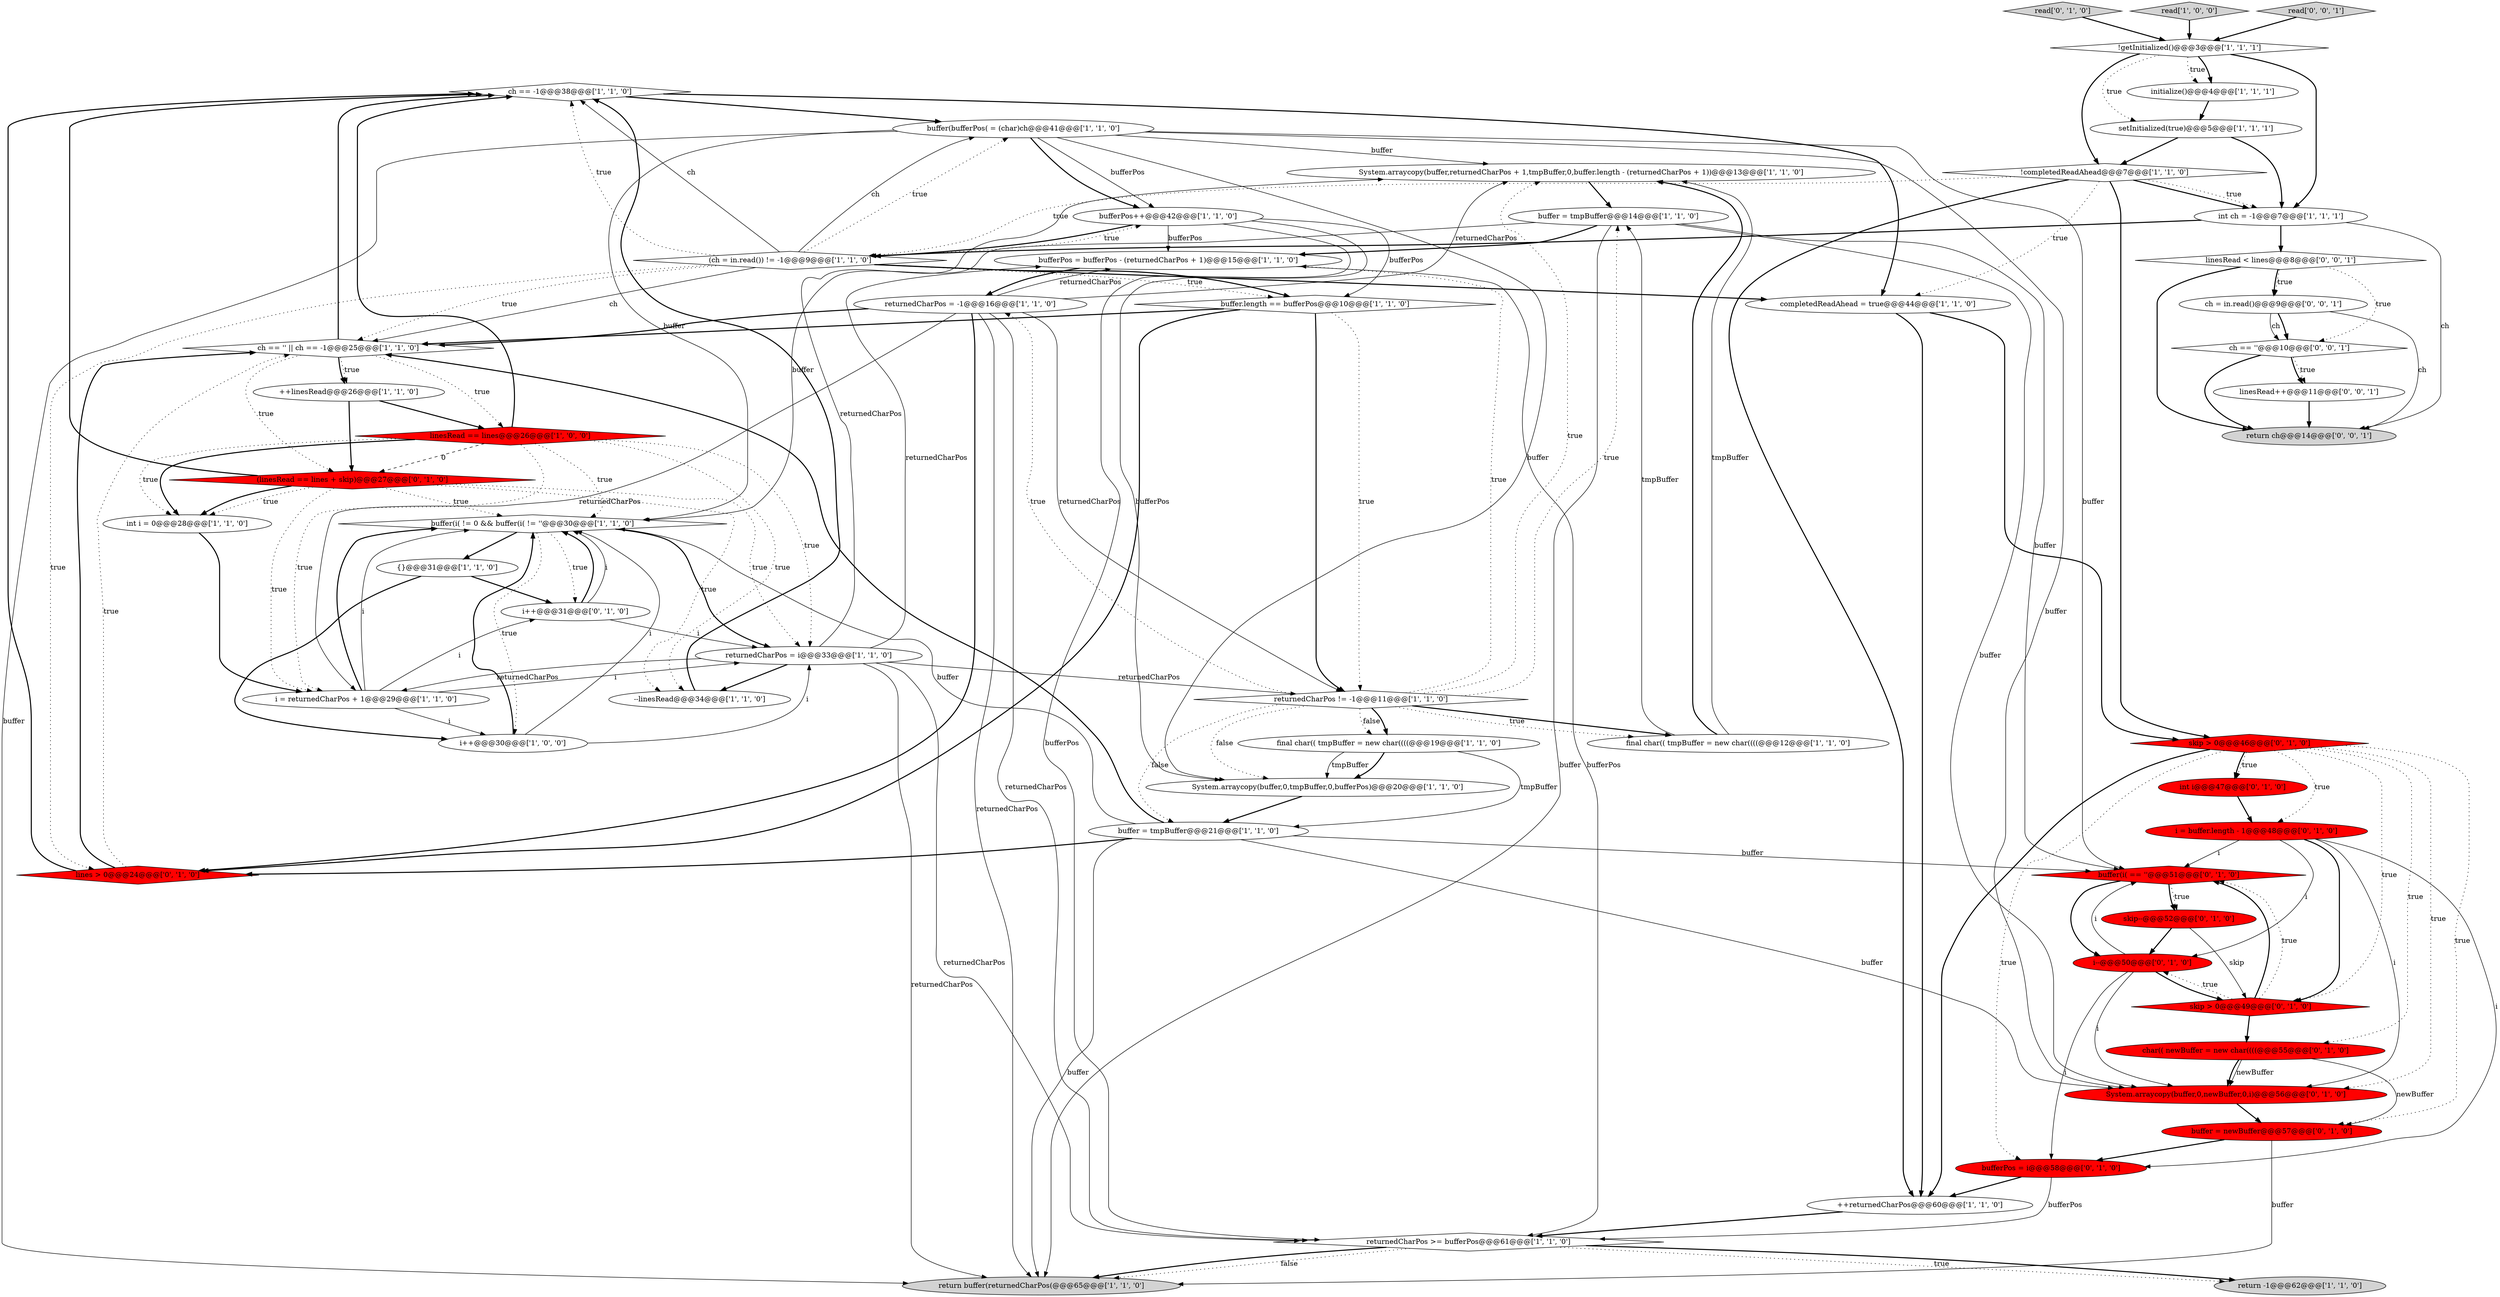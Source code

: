 digraph {
13 [style = filled, label = "ch == -1@@@38@@@['1', '1', '0']", fillcolor = white, shape = diamond image = "AAA0AAABBB1BBB"];
54 [style = filled, label = "linesRead < lines@@@8@@@['0', '0', '1']", fillcolor = white, shape = diamond image = "AAA0AAABBB3BBB"];
2 [style = filled, label = "ch == '' || ch == -1@@@25@@@['1', '1', '0']", fillcolor = white, shape = diamond image = "AAA0AAABBB1BBB"];
10 [style = filled, label = "int i = 0@@@28@@@['1', '1', '0']", fillcolor = white, shape = ellipse image = "AAA0AAABBB1BBB"];
28 [style = filled, label = "!completedReadAhead@@@7@@@['1', '1', '0']", fillcolor = white, shape = diamond image = "AAA0AAABBB1BBB"];
37 [style = filled, label = "(linesRead == lines + skip)@@@27@@@['0', '1', '0']", fillcolor = red, shape = diamond image = "AAA1AAABBB2BBB"];
19 [style = filled, label = "{}@@@31@@@['1', '1', '0']", fillcolor = white, shape = ellipse image = "AAA0AAABBB1BBB"];
35 [style = filled, label = "i++@@@31@@@['0', '1', '0']", fillcolor = white, shape = ellipse image = "AAA0AAABBB2BBB"];
34 [style = filled, label = "buffer(bufferPos( = (char)ch@@@41@@@['1', '1', '0']", fillcolor = white, shape = ellipse image = "AAA0AAABBB1BBB"];
50 [style = filled, label = "return ch@@@14@@@['0', '0', '1']", fillcolor = lightgray, shape = ellipse image = "AAA0AAABBB3BBB"];
0 [style = filled, label = "--linesRead@@@34@@@['1', '1', '0']", fillcolor = white, shape = ellipse image = "AAA0AAABBB1BBB"];
31 [style = filled, label = "buffer.length == bufferPos@@@10@@@['1', '1', '0']", fillcolor = white, shape = diamond image = "AAA0AAABBB1BBB"];
48 [style = filled, label = "bufferPos = i@@@58@@@['0', '1', '0']", fillcolor = red, shape = ellipse image = "AAA1AAABBB2BBB"];
16 [style = filled, label = "setInitialized(true)@@@5@@@['1', '1', '1']", fillcolor = white, shape = ellipse image = "AAA0AAABBB1BBB"];
11 [style = filled, label = "System.arraycopy(buffer,returnedCharPos + 1,tmpBuffer,0,buffer.length - (returnedCharPos + 1))@@@13@@@['1', '1', '0']", fillcolor = white, shape = ellipse image = "AAA0AAABBB1BBB"];
42 [style = filled, label = "skip--@@@52@@@['0', '1', '0']", fillcolor = red, shape = ellipse image = "AAA1AAABBB2BBB"];
25 [style = filled, label = "returnedCharPos = -1@@@16@@@['1', '1', '0']", fillcolor = white, shape = ellipse image = "AAA0AAABBB1BBB"];
8 [style = filled, label = "System.arraycopy(buffer,0,tmpBuffer,0,bufferPos)@@@20@@@['1', '1', '0']", fillcolor = white, shape = ellipse image = "AAA0AAABBB1BBB"];
15 [style = filled, label = "linesRead == lines@@@26@@@['1', '0', '0']", fillcolor = red, shape = diamond image = "AAA1AAABBB1BBB"];
53 [style = filled, label = "ch = in.read()@@@9@@@['0', '0', '1']", fillcolor = white, shape = ellipse image = "AAA0AAABBB3BBB"];
24 [style = filled, label = "++linesRead@@@26@@@['1', '1', '0']", fillcolor = white, shape = ellipse image = "AAA0AAABBB1BBB"];
47 [style = filled, label = "read['0', '1', '0']", fillcolor = lightgray, shape = diamond image = "AAA0AAABBB2BBB"];
4 [style = filled, label = "final char(( tmpBuffer = new char((((@@@19@@@['1', '1', '0']", fillcolor = white, shape = ellipse image = "AAA0AAABBB1BBB"];
5 [style = filled, label = "(ch = in.read()) != -1@@@9@@@['1', '1', '0']", fillcolor = white, shape = diamond image = "AAA0AAABBB1BBB"];
3 [style = filled, label = "++returnedCharPos@@@60@@@['1', '1', '0']", fillcolor = white, shape = ellipse image = "AAA0AAABBB1BBB"];
27 [style = filled, label = "return buffer(returnedCharPos(@@@65@@@['1', '1', '0']", fillcolor = lightgray, shape = ellipse image = "AAA0AAABBB1BBB"];
29 [style = filled, label = "returnedCharPos = i@@@33@@@['1', '1', '0']", fillcolor = white, shape = ellipse image = "AAA0AAABBB1BBB"];
6 [style = filled, label = "!getInitialized()@@@3@@@['1', '1', '1']", fillcolor = white, shape = diamond image = "AAA0AAABBB1BBB"];
17 [style = filled, label = "return -1@@@62@@@['1', '1', '0']", fillcolor = lightgray, shape = ellipse image = "AAA0AAABBB1BBB"];
32 [style = filled, label = "bufferPos = bufferPos - (returnedCharPos + 1)@@@15@@@['1', '1', '0']", fillcolor = white, shape = ellipse image = "AAA0AAABBB1BBB"];
30 [style = filled, label = "read['1', '0', '0']", fillcolor = lightgray, shape = diamond image = "AAA0AAABBB1BBB"];
52 [style = filled, label = "linesRead++@@@11@@@['0', '0', '1']", fillcolor = white, shape = ellipse image = "AAA0AAABBB3BBB"];
22 [style = filled, label = "i = returnedCharPos + 1@@@29@@@['1', '1', '0']", fillcolor = white, shape = ellipse image = "AAA0AAABBB1BBB"];
49 [style = filled, label = "System.arraycopy(buffer,0,newBuffer,0,i)@@@56@@@['0', '1', '0']", fillcolor = red, shape = ellipse image = "AAA1AAABBB2BBB"];
1 [style = filled, label = "i++@@@30@@@['1', '0', '0']", fillcolor = white, shape = ellipse image = "AAA0AAABBB1BBB"];
23 [style = filled, label = "buffer(i( != 0 && buffer(i( != ''@@@30@@@['1', '1', '0']", fillcolor = white, shape = diamond image = "AAA0AAABBB1BBB"];
41 [style = filled, label = "buffer(i( == ''@@@51@@@['0', '1', '0']", fillcolor = red, shape = diamond image = "AAA1AAABBB2BBB"];
46 [style = filled, label = "skip > 0@@@46@@@['0', '1', '0']", fillcolor = red, shape = diamond image = "AAA1AAABBB2BBB"];
55 [style = filled, label = "ch == ''@@@10@@@['0', '0', '1']", fillcolor = white, shape = diamond image = "AAA0AAABBB3BBB"];
21 [style = filled, label = "bufferPos++@@@42@@@['1', '1', '0']", fillcolor = white, shape = ellipse image = "AAA0AAABBB1BBB"];
38 [style = filled, label = "buffer = newBuffer@@@57@@@['0', '1', '0']", fillcolor = red, shape = ellipse image = "AAA1AAABBB2BBB"];
45 [style = filled, label = "i--@@@50@@@['0', '1', '0']", fillcolor = red, shape = ellipse image = "AAA1AAABBB2BBB"];
33 [style = filled, label = "buffer = tmpBuffer@@@14@@@['1', '1', '0']", fillcolor = white, shape = ellipse image = "AAA0AAABBB1BBB"];
43 [style = filled, label = "int i@@@47@@@['0', '1', '0']", fillcolor = red, shape = ellipse image = "AAA1AAABBB2BBB"];
39 [style = filled, label = "skip > 0@@@49@@@['0', '1', '0']", fillcolor = red, shape = diamond image = "AAA1AAABBB2BBB"];
9 [style = filled, label = "final char(( tmpBuffer = new char((((@@@12@@@['1', '1', '0']", fillcolor = white, shape = ellipse image = "AAA0AAABBB1BBB"];
14 [style = filled, label = "completedReadAhead = true@@@44@@@['1', '1', '0']", fillcolor = white, shape = ellipse image = "AAA0AAABBB1BBB"];
20 [style = filled, label = "int ch = -1@@@7@@@['1', '1', '1']", fillcolor = white, shape = ellipse image = "AAA0AAABBB1BBB"];
51 [style = filled, label = "read['0', '0', '1']", fillcolor = lightgray, shape = diamond image = "AAA0AAABBB3BBB"];
12 [style = filled, label = "returnedCharPos != -1@@@11@@@['1', '1', '0']", fillcolor = white, shape = diamond image = "AAA0AAABBB1BBB"];
44 [style = filled, label = "lines > 0@@@24@@@['0', '1', '0']", fillcolor = red, shape = diamond image = "AAA1AAABBB2BBB"];
26 [style = filled, label = "buffer = tmpBuffer@@@21@@@['1', '1', '0']", fillcolor = white, shape = ellipse image = "AAA0AAABBB1BBB"];
36 [style = filled, label = "i = buffer.length - 1@@@48@@@['0', '1', '0']", fillcolor = red, shape = ellipse image = "AAA1AAABBB2BBB"];
40 [style = filled, label = "char(( newBuffer = new char((((@@@55@@@['0', '1', '0']", fillcolor = red, shape = ellipse image = "AAA1AAABBB2BBB"];
18 [style = filled, label = "returnedCharPos >= bufferPos@@@61@@@['1', '1', '0']", fillcolor = white, shape = diamond image = "AAA0AAABBB1BBB"];
7 [style = filled, label = "initialize()@@@4@@@['1', '1', '1']", fillcolor = white, shape = ellipse image = "AAA0AAABBB1BBB"];
14->3 [style = bold, label=""];
29->27 [style = solid, label="returnedCharPos"];
15->10 [style = bold, label=""];
40->49 [style = bold, label=""];
25->32 [style = solid, label="returnedCharPos"];
48->3 [style = bold, label=""];
9->11 [style = bold, label=""];
0->13 [style = bold, label=""];
48->18 [style = solid, label="bufferPos"];
53->50 [style = solid, label="ch"];
28->20 [style = bold, label=""];
42->45 [style = bold, label=""];
34->21 [style = solid, label="bufferPos"];
34->11 [style = solid, label="buffer"];
29->18 [style = solid, label="returnedCharPos"];
28->14 [style = dotted, label="true"];
29->0 [style = bold, label=""];
2->15 [style = dotted, label="true"];
29->32 [style = solid, label="returnedCharPos"];
5->2 [style = solid, label="ch"];
2->37 [style = dotted, label="true"];
12->26 [style = dotted, label="false"];
30->6 [style = bold, label=""];
12->9 [style = bold, label=""];
22->1 [style = solid, label="i"];
25->44 [style = bold, label=""];
1->23 [style = bold, label=""];
3->18 [style = bold, label=""];
23->29 [style = bold, label=""];
5->13 [style = dotted, label="true"];
19->1 [style = bold, label=""];
35->23 [style = bold, label=""];
46->49 [style = dotted, label="true"];
15->29 [style = dotted, label="true"];
46->48 [style = dotted, label="true"];
14->46 [style = bold, label=""];
7->16 [style = bold, label=""];
32->25 [style = bold, label=""];
33->27 [style = solid, label="buffer"];
29->11 [style = solid, label="returnedCharPos"];
11->33 [style = bold, label=""];
38->27 [style = solid, label="buffer"];
54->53 [style = bold, label=""];
4->8 [style = bold, label=""];
5->34 [style = solid, label="ch"];
41->45 [style = bold, label=""];
41->42 [style = dotted, label="true"];
28->3 [style = bold, label=""];
2->24 [style = bold, label=""];
31->12 [style = dotted, label="true"];
13->14 [style = bold, label=""];
41->42 [style = bold, label=""];
5->44 [style = dotted, label="true"];
12->33 [style = dotted, label="true"];
20->50 [style = solid, label="ch"];
44->2 [style = bold, label=""];
21->18 [style = solid, label="bufferPos"];
13->34 [style = bold, label=""];
32->18 [style = solid, label="bufferPos"];
46->40 [style = dotted, label="true"];
15->13 [style = bold, label=""];
47->6 [style = bold, label=""];
29->12 [style = solid, label="returnedCharPos"];
36->45 [style = solid, label="i"];
36->41 [style = solid, label="i"];
2->24 [style = dotted, label="true"];
4->26 [style = solid, label="tmpBuffer"];
49->38 [style = bold, label=""];
15->10 [style = dotted, label="true"];
31->2 [style = bold, label=""];
26->27 [style = solid, label="buffer"];
22->23 [style = bold, label=""];
26->23 [style = solid, label="buffer"];
25->2 [style = bold, label=""];
54->53 [style = dotted, label="true"];
25->11 [style = solid, label="returnedCharPos"];
12->11 [style = dotted, label="true"];
35->23 [style = solid, label="i"];
18->27 [style = dotted, label="false"];
23->1 [style = dotted, label="true"];
5->34 [style = dotted, label="true"];
12->32 [style = dotted, label="true"];
44->2 [style = dotted, label="true"];
6->7 [style = dotted, label="true"];
39->41 [style = bold, label=""];
22->29 [style = solid, label="i"];
18->17 [style = dotted, label="true"];
6->7 [style = bold, label=""];
37->13 [style = bold, label=""];
16->20 [style = bold, label=""];
12->25 [style = dotted, label="true"];
9->11 [style = solid, label="tmpBuffer"];
46->43 [style = bold, label=""];
25->22 [style = solid, label="returnedCharPos"];
26->49 [style = solid, label="buffer"];
34->23 [style = solid, label="buffer"];
1->29 [style = solid, label="i"];
37->10 [style = bold, label=""];
28->20 [style = dotted, label="true"];
4->8 [style = solid, label="tmpBuffer"];
12->4 [style = dotted, label="false"];
5->31 [style = dotted, label="true"];
43->36 [style = bold, label=""];
22->35 [style = solid, label="i"];
42->39 [style = solid, label="skip"];
40->38 [style = solid, label="newBuffer"];
51->6 [style = bold, label=""];
38->48 [style = bold, label=""];
33->49 [style = solid, label="buffer"];
15->0 [style = dotted, label="true"];
25->27 [style = solid, label="returnedCharPos"];
31->12 [style = bold, label=""];
36->39 [style = bold, label=""];
22->23 [style = solid, label="i"];
5->13 [style = solid, label="ch"];
1->23 [style = solid, label="i"];
6->20 [style = bold, label=""];
21->5 [style = bold, label=""];
26->44 [style = bold, label=""];
31->44 [style = bold, label=""];
34->8 [style = solid, label="buffer"];
37->0 [style = dotted, label="true"];
39->40 [style = bold, label=""];
23->19 [style = bold, label=""];
19->35 [style = bold, label=""];
37->22 [style = dotted, label="true"];
23->35 [style = dotted, label="true"];
35->29 [style = solid, label="i"];
20->54 [style = bold, label=""];
5->21 [style = dotted, label="true"];
33->32 [style = bold, label=""];
52->50 [style = bold, label=""];
55->50 [style = bold, label=""];
21->32 [style = solid, label="bufferPos"];
36->48 [style = solid, label="i"];
15->23 [style = dotted, label="true"];
46->38 [style = dotted, label="true"];
55->52 [style = bold, label=""];
39->45 [style = dotted, label="true"];
34->21 [style = bold, label=""];
9->33 [style = solid, label="tmpBuffer"];
45->39 [style = bold, label=""];
46->3 [style = bold, label=""];
5->2 [style = dotted, label="true"];
24->15 [style = bold, label=""];
53->55 [style = bold, label=""];
10->22 [style = bold, label=""];
37->10 [style = dotted, label="true"];
46->36 [style = dotted, label="true"];
25->18 [style = solid, label="returnedCharPos"];
21->31 [style = solid, label="bufferPos"];
34->41 [style = solid, label="buffer"];
53->55 [style = solid, label="ch"];
33->23 [style = solid, label="buffer"];
33->41 [style = solid, label="buffer"];
15->37 [style = dashed, label="0"];
18->17 [style = bold, label=""];
36->49 [style = solid, label="i"];
15->22 [style = dotted, label="true"];
37->29 [style = dotted, label="true"];
5->14 [style = bold, label=""];
55->52 [style = dotted, label="true"];
20->5 [style = bold, label=""];
2->13 [style = bold, label=""];
54->50 [style = bold, label=""];
45->48 [style = solid, label="i"];
28->5 [style = dotted, label="true"];
26->2 [style = bold, label=""];
12->8 [style = dotted, label="false"];
28->46 [style = bold, label=""];
45->49 [style = solid, label="i"];
25->12 [style = solid, label="returnedCharPos"];
16->28 [style = bold, label=""];
5->31 [style = bold, label=""];
12->4 [style = bold, label=""];
18->27 [style = bold, label=""];
45->41 [style = solid, label="i"];
34->27 [style = solid, label="buffer"];
39->41 [style = dotted, label="true"];
29->22 [style = solid, label="returnedCharPos"];
24->37 [style = bold, label=""];
46->39 [style = dotted, label="true"];
44->13 [style = bold, label=""];
54->55 [style = dotted, label="true"];
40->49 [style = solid, label="newBuffer"];
37->23 [style = dotted, label="true"];
12->9 [style = dotted, label="true"];
34->49 [style = solid, label="buffer"];
21->8 [style = solid, label="bufferPos"];
26->41 [style = solid, label="buffer"];
6->16 [style = dotted, label="true"];
6->28 [style = bold, label=""];
46->43 [style = dotted, label="true"];
8->26 [style = bold, label=""];
}
